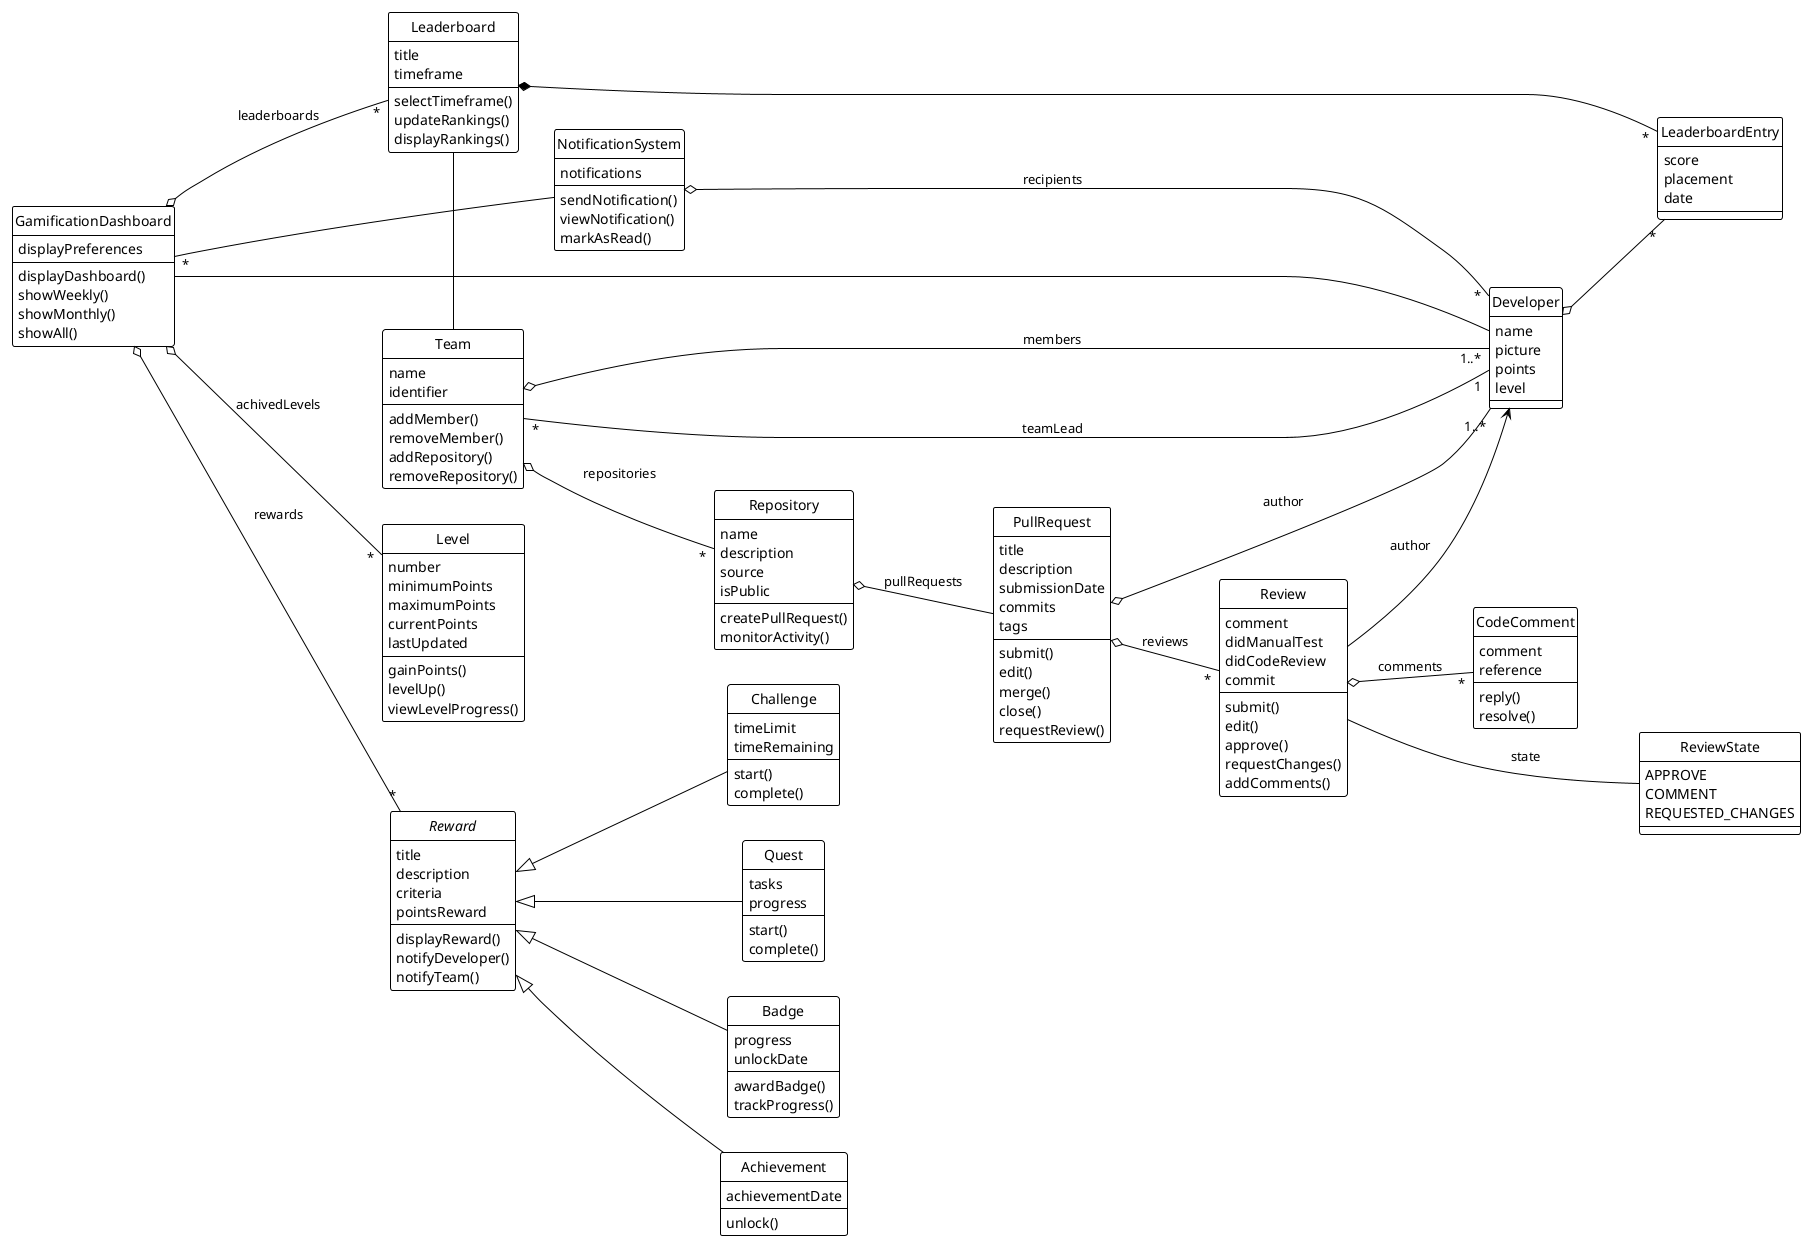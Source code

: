 @startuml
!theme plain
hide circle
left to right direction
skinparam backgroundColor transparent

class Developer {
  name
  picture
  points
  level
}

class Team {
  name
  identifier
  addMember()
  removeMember()
  addRepository()
  removeRepository()
}

class Repository {
  name
  description
  source
  isPublic
  createPullRequest()
  monitorActivity()
}

class PullRequest {
  title
  description
  submissionDate
  commits
  tags
  submit()
  edit()
  merge()
  close()
  requestReview()
}

class Review {
  comment
  didManualTest
  didCodeReview
  commit
  submit()
  edit()
  approve()
  requestChanges()
  addComments()
}

class CodeComment {
  comment
  reference
  reply()
  resolve()
}

enum ReviewState {
  APPROVE
  COMMENT
  REQUESTED_CHANGES
}

class Leaderboard {
  title
  timeframe
  selectTimeframe()
  updateRankings()
  displayRankings()
}

class LeaderboardEntry {
  score
  placement
  date
}

class Level {
  number
  minimumPoints
  maximumPoints
  currentPoints
  lastUpdated
  gainPoints()
  levelUp()
  viewLevelProgress()
}

abstract class Reward {
  title
  description
  criteria
  pointsReward
  displayReward()
  notifyDeveloper()
  notifyTeam()
}

class Badge {
  progress
  unlockDate
  awardBadge()
  trackProgress()
}

class Achievement {
  achievementDate
  unlock()
}

class Challenge {
  timeLimit
  timeRemaining
  start()
  complete()
}

class Quest {
  tasks
  progress
  start()
  complete()
}

class NotificationSystem {
  notifications
  sendNotification()
  viewNotification()
  markAsRead()
}

class GamificationDashboard { 
  displayPreferences
  displayDashboard()
  showWeekly()
  showMonthly()
  showAll()
}


Team o- "1..*" Developer: members
Team "*" - "1" Developer: teamLead

Repository o-- PullRequest: pullRequests
Team o-- "*" Repository: repositories
PullRequest o-- "1..*" Developer: author
Review --> Developer: author
Review o-- "*" CodeComment: comments
PullRequest o-- "*" Review: reviews
Review --- ReviewState: state

Leaderboard - Team
Leaderboard *- "*" LeaderboardEntry
Developer o-- "*" LeaderboardEntry

Reward <|-- Badge
Reward <|-- Achievement
Reward <|-- Challenge
Reward <|-- Quest

GamificationDashboard ---- Developer
GamificationDashboard o--- "*" Leaderboard: leaderboards
GamificationDashboard o--- "*" Reward: rewards
GamificationDashboard o--- "*" Level: achivedLevels
GamificationDashboard "*" --- NotificationSystem
NotificationSystem o- "*" Developer: recipients

@enduml